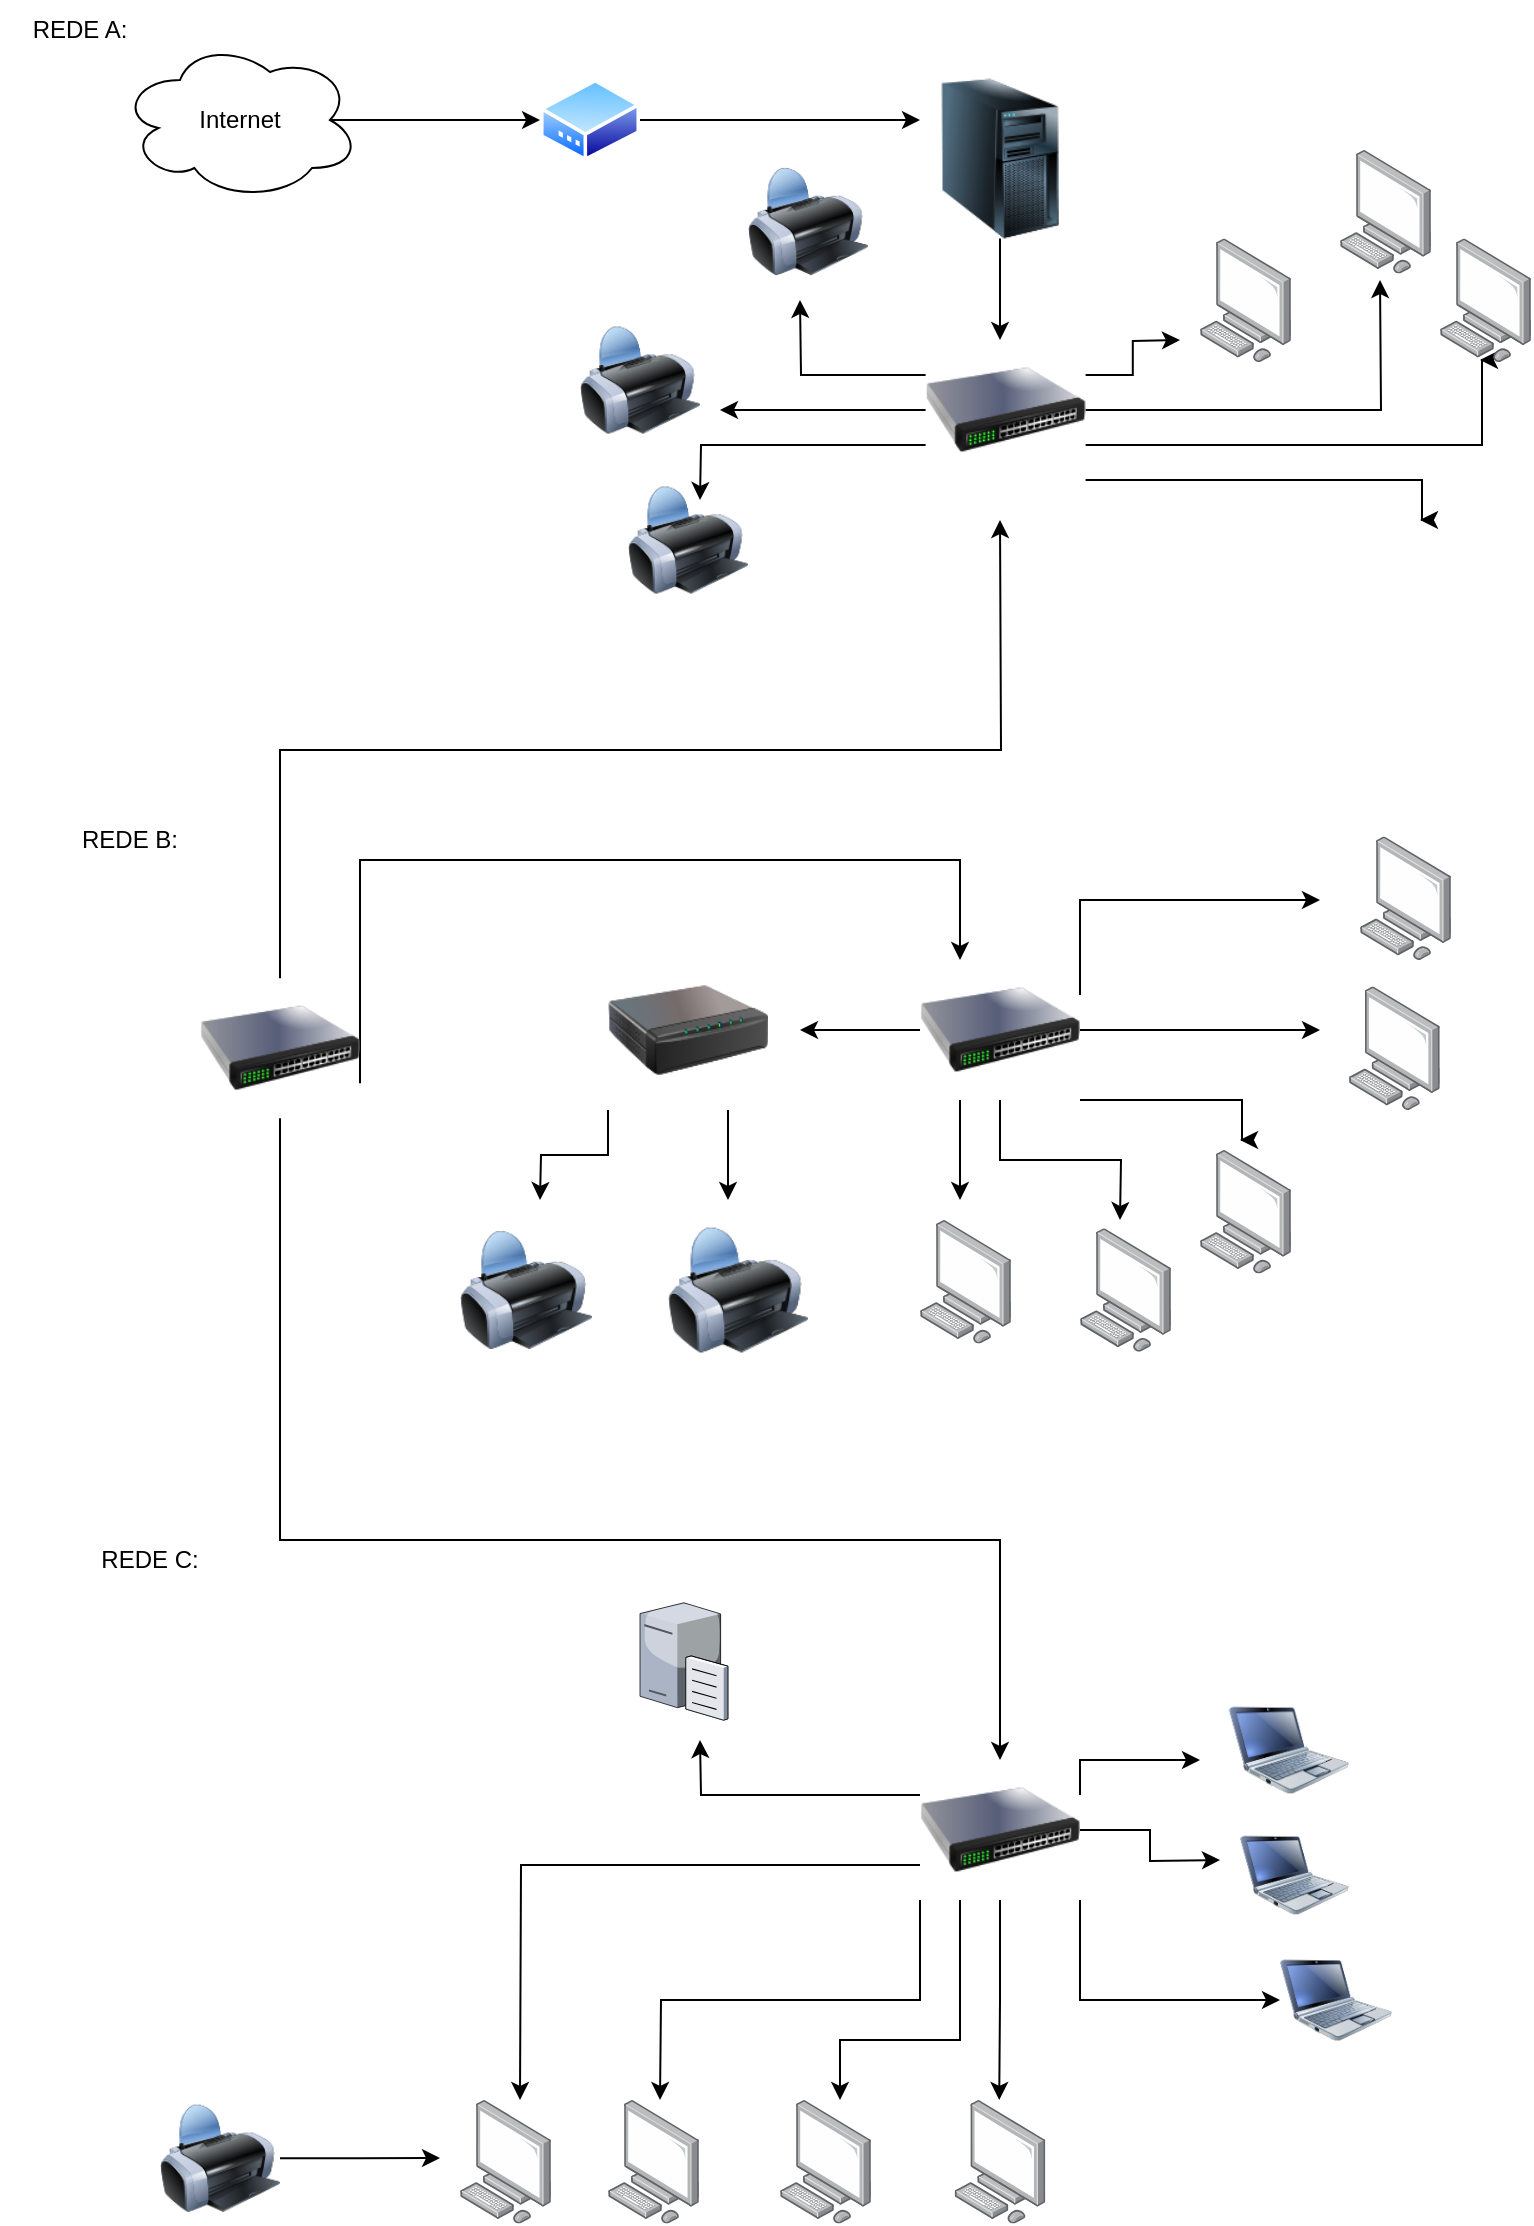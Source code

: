 <mxfile version="23.1.7" type="device">
  <diagram name="Página-1" id="OqTwMyAIV7nJRMTrw_MZ">
    <mxGraphModel dx="2333" dy="1256" grid="1" gridSize="10" guides="1" tooltips="1" connect="1" arrows="1" fold="1" page="1" pageScale="1" pageWidth="827" pageHeight="1169" math="0" shadow="0">
      <root>
        <mxCell id="0" />
        <mxCell id="1" parent="0" />
        <mxCell id="ZISiidTdWmu6fiYtgswc-3" style="edgeStyle=orthogonalEdgeStyle;rounded=0;orthogonalLoop=1;jettySize=auto;html=1;exitX=0.875;exitY=0.5;exitDx=0;exitDy=0;exitPerimeter=0;" edge="1" parent="1" source="ZISiidTdWmu6fiYtgswc-1" target="ZISiidTdWmu6fiYtgswc-4">
          <mxGeometry relative="1" as="geometry">
            <mxPoint x="300" y="70" as="targetPoint" />
          </mxGeometry>
        </mxCell>
        <mxCell id="ZISiidTdWmu6fiYtgswc-1" value="" style="ellipse;shape=cloud;whiteSpace=wrap;html=1;" vertex="1" parent="1">
          <mxGeometry x="70" y="30" width="120" height="80" as="geometry" />
        </mxCell>
        <mxCell id="ZISiidTdWmu6fiYtgswc-2" value="Internet" style="text;html=1;align=center;verticalAlign=middle;whiteSpace=wrap;rounded=0;" vertex="1" parent="1">
          <mxGeometry x="100" y="55" width="60" height="30" as="geometry" />
        </mxCell>
        <mxCell id="ZISiidTdWmu6fiYtgswc-5" style="edgeStyle=orthogonalEdgeStyle;rounded=0;orthogonalLoop=1;jettySize=auto;html=1;exitX=1;exitY=0.5;exitDx=0;exitDy=0;" edge="1" parent="1" source="ZISiidTdWmu6fiYtgswc-4">
          <mxGeometry relative="1" as="geometry">
            <mxPoint x="470" y="70" as="targetPoint" />
          </mxGeometry>
        </mxCell>
        <mxCell id="ZISiidTdWmu6fiYtgswc-4" value="" style="image;aspect=fixed;perimeter=ellipsePerimeter;html=1;align=center;shadow=0;dashed=0;spacingTop=3;image=img/lib/active_directory/modem.svg;" vertex="1" parent="1">
          <mxGeometry x="280" y="49.25" width="50" height="41.5" as="geometry" />
        </mxCell>
        <mxCell id="ZISiidTdWmu6fiYtgswc-15" style="edgeStyle=orthogonalEdgeStyle;rounded=0;orthogonalLoop=1;jettySize=auto;html=1;exitX=0.5;exitY=1;exitDx=0;exitDy=0;" edge="1" parent="1" source="ZISiidTdWmu6fiYtgswc-7">
          <mxGeometry relative="1" as="geometry">
            <mxPoint x="510" y="180" as="targetPoint" />
          </mxGeometry>
        </mxCell>
        <mxCell id="ZISiidTdWmu6fiYtgswc-7" value="" style="image;html=1;image=img/lib/clip_art/computers/Server_Tower_128x128.png" vertex="1" parent="1">
          <mxGeometry x="470" y="49.25" width="80" height="80" as="geometry" />
        </mxCell>
        <mxCell id="ZISiidTdWmu6fiYtgswc-17" style="edgeStyle=orthogonalEdgeStyle;rounded=0;orthogonalLoop=1;jettySize=auto;html=1;exitX=0;exitY=0.25;exitDx=0;exitDy=0;" edge="1" parent="1" source="ZISiidTdWmu6fiYtgswc-9">
          <mxGeometry relative="1" as="geometry">
            <mxPoint x="410" y="160" as="targetPoint" />
          </mxGeometry>
        </mxCell>
        <mxCell id="ZISiidTdWmu6fiYtgswc-18" style="edgeStyle=orthogonalEdgeStyle;rounded=0;orthogonalLoop=1;jettySize=auto;html=1;exitX=0;exitY=0.5;exitDx=0;exitDy=0;" edge="1" parent="1" source="ZISiidTdWmu6fiYtgswc-9">
          <mxGeometry relative="1" as="geometry">
            <mxPoint x="370" y="215" as="targetPoint" />
          </mxGeometry>
        </mxCell>
        <mxCell id="ZISiidTdWmu6fiYtgswc-19" style="edgeStyle=orthogonalEdgeStyle;rounded=0;orthogonalLoop=1;jettySize=auto;html=1;exitX=0;exitY=0.75;exitDx=0;exitDy=0;" edge="1" parent="1" source="ZISiidTdWmu6fiYtgswc-9">
          <mxGeometry relative="1" as="geometry">
            <mxPoint x="360" y="260" as="targetPoint" />
          </mxGeometry>
        </mxCell>
        <mxCell id="ZISiidTdWmu6fiYtgswc-24" style="edgeStyle=orthogonalEdgeStyle;rounded=0;orthogonalLoop=1;jettySize=auto;html=1;exitX=1;exitY=0.25;exitDx=0;exitDy=0;" edge="1" parent="1" source="ZISiidTdWmu6fiYtgswc-9">
          <mxGeometry relative="1" as="geometry">
            <mxPoint x="600" y="180" as="targetPoint" />
          </mxGeometry>
        </mxCell>
        <mxCell id="ZISiidTdWmu6fiYtgswc-26" style="edgeStyle=orthogonalEdgeStyle;rounded=0;orthogonalLoop=1;jettySize=auto;html=1;exitX=1;exitY=0.5;exitDx=0;exitDy=0;" edge="1" parent="1" source="ZISiidTdWmu6fiYtgswc-9">
          <mxGeometry relative="1" as="geometry">
            <mxPoint x="700" y="150" as="targetPoint" />
          </mxGeometry>
        </mxCell>
        <mxCell id="ZISiidTdWmu6fiYtgswc-28" style="edgeStyle=orthogonalEdgeStyle;rounded=0;orthogonalLoop=1;jettySize=auto;html=1;exitX=1;exitY=0.75;exitDx=0;exitDy=0;" edge="1" parent="1" source="ZISiidTdWmu6fiYtgswc-9">
          <mxGeometry relative="1" as="geometry">
            <mxPoint x="750" y="190" as="targetPoint" />
            <Array as="points">
              <mxPoint x="751" y="233" />
            </Array>
          </mxGeometry>
        </mxCell>
        <mxCell id="ZISiidTdWmu6fiYtgswc-30" style="edgeStyle=orthogonalEdgeStyle;rounded=0;orthogonalLoop=1;jettySize=auto;html=1;exitX=1;exitY=1;exitDx=0;exitDy=0;" edge="1" parent="1" source="ZISiidTdWmu6fiYtgswc-9">
          <mxGeometry relative="1" as="geometry">
            <mxPoint x="720" y="270" as="targetPoint" />
            <Array as="points">
              <mxPoint x="721" y="250" />
            </Array>
          </mxGeometry>
        </mxCell>
        <mxCell id="ZISiidTdWmu6fiYtgswc-9" value="" style="image;html=1;image=img/lib/clip_art/networking/Switch_128x128.png" vertex="1" parent="1">
          <mxGeometry x="472.8" y="180" width="80" height="70" as="geometry" />
        </mxCell>
        <mxCell id="ZISiidTdWmu6fiYtgswc-20" value="" style="image;html=1;image=img/lib/clip_art/computers/Printer_128x128.png" vertex="1" parent="1">
          <mxGeometry x="384" y="90.75" width="60" height="60" as="geometry" />
        </mxCell>
        <mxCell id="ZISiidTdWmu6fiYtgswc-21" value="" style="image;html=1;image=img/lib/clip_art/computers/Printer_128x128.png" vertex="1" parent="1">
          <mxGeometry x="300" y="170" width="60" height="60" as="geometry" />
        </mxCell>
        <mxCell id="ZISiidTdWmu6fiYtgswc-22" value="" style="image;html=1;image=img/lib/clip_art/computers/Printer_128x128.png" vertex="1" parent="1">
          <mxGeometry x="324" y="250" width="60" height="60" as="geometry" />
        </mxCell>
        <mxCell id="ZISiidTdWmu6fiYtgswc-25" value="" style="image;points=[];aspect=fixed;html=1;align=center;shadow=0;dashed=0;image=img/lib/allied_telesis/computer_and_terminals/Personal_Computer.svg;" vertex="1" parent="1">
          <mxGeometry x="610" y="129.25" width="45.6" height="61.8" as="geometry" />
        </mxCell>
        <mxCell id="ZISiidTdWmu6fiYtgswc-27" value="" style="image;points=[];aspect=fixed;html=1;align=center;shadow=0;dashed=0;image=img/lib/allied_telesis/computer_and_terminals/Personal_Computer.svg;" vertex="1" parent="1">
          <mxGeometry x="680" y="85" width="45.6" height="61.8" as="geometry" />
        </mxCell>
        <mxCell id="ZISiidTdWmu6fiYtgswc-29" value="" style="image;points=[];aspect=fixed;html=1;align=center;shadow=0;dashed=0;image=img/lib/allied_telesis/computer_and_terminals/Personal_Computer.svg;" vertex="1" parent="1">
          <mxGeometry x="730" y="129.25" width="45.6" height="61.8" as="geometry" />
        </mxCell>
        <mxCell id="ZISiidTdWmu6fiYtgswc-31" value="" style="image;points=[];aspect=fixed;html=1;align=center;shadow=0;dashed=0;image=img/lib/allied_telesis/computer_and_terminals/Personal_Computer.svg;" vertex="1" parent="1">
          <mxGeometry x="470" y="620" width="45.6" height="61.8" as="geometry" />
        </mxCell>
        <mxCell id="ZISiidTdWmu6fiYtgswc-52" style="edgeStyle=orthogonalEdgeStyle;rounded=0;orthogonalLoop=1;jettySize=auto;html=1;exitX=0;exitY=1;exitDx=0;exitDy=0;" edge="1" parent="1" source="ZISiidTdWmu6fiYtgswc-33">
          <mxGeometry relative="1" as="geometry">
            <mxPoint x="280" y="610" as="targetPoint" />
          </mxGeometry>
        </mxCell>
        <mxCell id="ZISiidTdWmu6fiYtgswc-53" style="edgeStyle=orthogonalEdgeStyle;rounded=0;orthogonalLoop=1;jettySize=auto;html=1;exitX=0.75;exitY=1;exitDx=0;exitDy=0;" edge="1" parent="1" source="ZISiidTdWmu6fiYtgswc-33">
          <mxGeometry relative="1" as="geometry">
            <mxPoint x="374" y="610" as="targetPoint" />
          </mxGeometry>
        </mxCell>
        <mxCell id="ZISiidTdWmu6fiYtgswc-33" value="" style="image;html=1;image=img/lib/clip_art/networking/Print_Server_128x128.png" vertex="1" parent="1">
          <mxGeometry x="314" y="485" width="80" height="80" as="geometry" />
        </mxCell>
        <mxCell id="ZISiidTdWmu6fiYtgswc-34" value="REDE A:" style="text;html=1;align=center;verticalAlign=middle;whiteSpace=wrap;rounded=0;" vertex="1" parent="1">
          <mxGeometry x="20" y="10" width="60" height="30" as="geometry" />
        </mxCell>
        <mxCell id="ZISiidTdWmu6fiYtgswc-35" value="REDE B:" style="text;html=1;align=center;verticalAlign=middle;whiteSpace=wrap;rounded=0;" vertex="1" parent="1">
          <mxGeometry x="10" y="410" width="130" height="40" as="geometry" />
        </mxCell>
        <mxCell id="ZISiidTdWmu6fiYtgswc-43" style="edgeStyle=orthogonalEdgeStyle;rounded=0;orthogonalLoop=1;jettySize=auto;html=1;exitX=0;exitY=0.5;exitDx=0;exitDy=0;" edge="1" parent="1" source="ZISiidTdWmu6fiYtgswc-42">
          <mxGeometry relative="1" as="geometry">
            <mxPoint x="410" y="525" as="targetPoint" />
          </mxGeometry>
        </mxCell>
        <mxCell id="ZISiidTdWmu6fiYtgswc-48" style="edgeStyle=orthogonalEdgeStyle;rounded=0;orthogonalLoop=1;jettySize=auto;html=1;exitX=0.25;exitY=1;exitDx=0;exitDy=0;" edge="1" parent="1" source="ZISiidTdWmu6fiYtgswc-42">
          <mxGeometry relative="1" as="geometry">
            <mxPoint x="490" y="610" as="targetPoint" />
          </mxGeometry>
        </mxCell>
        <mxCell id="ZISiidTdWmu6fiYtgswc-55" style="edgeStyle=orthogonalEdgeStyle;rounded=0;orthogonalLoop=1;jettySize=auto;html=1;exitX=0.5;exitY=1;exitDx=0;exitDy=0;" edge="1" parent="1" source="ZISiidTdWmu6fiYtgswc-42">
          <mxGeometry relative="1" as="geometry">
            <mxPoint x="570" y="620" as="targetPoint" />
          </mxGeometry>
        </mxCell>
        <mxCell id="ZISiidTdWmu6fiYtgswc-57" style="edgeStyle=orthogonalEdgeStyle;rounded=0;orthogonalLoop=1;jettySize=auto;html=1;exitX=1;exitY=1;exitDx=0;exitDy=0;" edge="1" parent="1" source="ZISiidTdWmu6fiYtgswc-42">
          <mxGeometry relative="1" as="geometry">
            <mxPoint x="630" y="580" as="targetPoint" />
            <Array as="points">
              <mxPoint x="631" y="560" />
            </Array>
          </mxGeometry>
        </mxCell>
        <mxCell id="ZISiidTdWmu6fiYtgswc-59" style="edgeStyle=orthogonalEdgeStyle;rounded=0;orthogonalLoop=1;jettySize=auto;html=1;exitX=1;exitY=0.5;exitDx=0;exitDy=0;" edge="1" parent="1" source="ZISiidTdWmu6fiYtgswc-42">
          <mxGeometry relative="1" as="geometry">
            <mxPoint x="670" y="525" as="targetPoint" />
          </mxGeometry>
        </mxCell>
        <mxCell id="ZISiidTdWmu6fiYtgswc-61" style="edgeStyle=orthogonalEdgeStyle;rounded=0;orthogonalLoop=1;jettySize=auto;html=1;exitX=1;exitY=0.25;exitDx=0;exitDy=0;" edge="1" parent="1" source="ZISiidTdWmu6fiYtgswc-42">
          <mxGeometry relative="1" as="geometry">
            <mxPoint x="670" y="460" as="targetPoint" />
            <Array as="points">
              <mxPoint x="550" y="460" />
              <mxPoint x="650" y="460" />
            </Array>
          </mxGeometry>
        </mxCell>
        <mxCell id="ZISiidTdWmu6fiYtgswc-42" value="" style="image;html=1;image=img/lib/clip_art/networking/Switch_128x128.png" vertex="1" parent="1">
          <mxGeometry x="470" y="490" width="80" height="70" as="geometry" />
        </mxCell>
        <mxCell id="ZISiidTdWmu6fiYtgswc-44" value="" style="image;html=1;image=img/lib/clip_art/computers/Printer_128x128.png" vertex="1" parent="1">
          <mxGeometry x="240" y="620" width="66" height="70" as="geometry" />
        </mxCell>
        <mxCell id="ZISiidTdWmu6fiYtgswc-45" value="" style="image;html=1;image=img/lib/clip_art/computers/Printer_128x128.png" vertex="1" parent="1">
          <mxGeometry x="344" y="620" width="70" height="70" as="geometry" />
        </mxCell>
        <mxCell id="ZISiidTdWmu6fiYtgswc-56" value="" style="image;points=[];aspect=fixed;html=1;align=center;shadow=0;dashed=0;image=img/lib/allied_telesis/computer_and_terminals/Personal_Computer.svg;" vertex="1" parent="1">
          <mxGeometry x="550" y="624.1" width="45.6" height="61.8" as="geometry" />
        </mxCell>
        <mxCell id="ZISiidTdWmu6fiYtgswc-58" value="" style="image;points=[];aspect=fixed;html=1;align=center;shadow=0;dashed=0;image=img/lib/allied_telesis/computer_and_terminals/Personal_Computer.svg;" vertex="1" parent="1">
          <mxGeometry x="610" y="585" width="45.6" height="61.8" as="geometry" />
        </mxCell>
        <mxCell id="ZISiidTdWmu6fiYtgswc-60" value="" style="image;points=[];aspect=fixed;html=1;align=center;shadow=0;dashed=0;image=img/lib/allied_telesis/computer_and_terminals/Personal_Computer.svg;" vertex="1" parent="1">
          <mxGeometry x="684.4" y="503.2" width="45.6" height="61.8" as="geometry" />
        </mxCell>
        <mxCell id="ZISiidTdWmu6fiYtgswc-62" value="" style="image;points=[];aspect=fixed;html=1;align=center;shadow=0;dashed=0;image=img/lib/allied_telesis/computer_and_terminals/Personal_Computer.svg;" vertex="1" parent="1">
          <mxGeometry x="690" y="428.2" width="45.6" height="61.8" as="geometry" />
        </mxCell>
        <mxCell id="ZISiidTdWmu6fiYtgswc-63" value="REDE C:" style="text;html=1;align=center;verticalAlign=middle;whiteSpace=wrap;rounded=0;" vertex="1" parent="1">
          <mxGeometry x="20" y="770" width="130" height="40" as="geometry" />
        </mxCell>
        <mxCell id="ZISiidTdWmu6fiYtgswc-64" value="" style="image;points=[];aspect=fixed;html=1;align=center;shadow=0;dashed=0;image=img/lib/allied_telesis/computer_and_terminals/Personal_Computer.svg;" vertex="1" parent="1">
          <mxGeometry x="240.0" y="1060" width="45.6" height="61.8" as="geometry" />
        </mxCell>
        <mxCell id="ZISiidTdWmu6fiYtgswc-65" value="" style="image;points=[];aspect=fixed;html=1;align=center;shadow=0;dashed=0;image=img/lib/allied_telesis/computer_and_terminals/Personal_Computer.svg;" vertex="1" parent="1">
          <mxGeometry x="487.2" y="1060" width="45.6" height="61.8" as="geometry" />
        </mxCell>
        <mxCell id="ZISiidTdWmu6fiYtgswc-66" value="" style="image;points=[];aspect=fixed;html=1;align=center;shadow=0;dashed=0;image=img/lib/allied_telesis/computer_and_terminals/Personal_Computer.svg;" vertex="1" parent="1">
          <mxGeometry x="314" y="1060" width="45.6" height="61.8" as="geometry" />
        </mxCell>
        <mxCell id="ZISiidTdWmu6fiYtgswc-67" value="" style="image;points=[];aspect=fixed;html=1;align=center;shadow=0;dashed=0;image=img/lib/allied_telesis/computer_and_terminals/Personal_Computer.svg;" vertex="1" parent="1">
          <mxGeometry x="400" y="1060" width="45.6" height="61.8" as="geometry" />
        </mxCell>
        <mxCell id="ZISiidTdWmu6fiYtgswc-68" value="" style="image;html=1;image=img/lib/clip_art/computers/Netbook_128x128.png" vertex="1" parent="1">
          <mxGeometry x="630" y="915" width="54.4" height="65" as="geometry" />
        </mxCell>
        <mxCell id="ZISiidTdWmu6fiYtgswc-69" value="" style="image;html=1;image=img/lib/clip_art/computers/Netbook_128x128.png" vertex="1" parent="1">
          <mxGeometry x="650" y="980" width="56" height="60" as="geometry" />
        </mxCell>
        <mxCell id="ZISiidTdWmu6fiYtgswc-70" value="" style="image;html=1;image=img/lib/clip_art/computers/Netbook_128x128.png" vertex="1" parent="1">
          <mxGeometry x="624.4" y="855" width="60" height="60" as="geometry" />
        </mxCell>
        <mxCell id="ZISiidTdWmu6fiYtgswc-82" style="edgeStyle=orthogonalEdgeStyle;rounded=0;orthogonalLoop=1;jettySize=auto;html=1;exitX=1;exitY=0.5;exitDx=0;exitDy=0;" edge="1" parent="1" source="ZISiidTdWmu6fiYtgswc-71">
          <mxGeometry relative="1" as="geometry">
            <mxPoint x="230" y="1089.0" as="targetPoint" />
          </mxGeometry>
        </mxCell>
        <mxCell id="ZISiidTdWmu6fiYtgswc-71" value="" style="image;html=1;image=img/lib/clip_art/computers/Printer_128x128.png" vertex="1" parent="1">
          <mxGeometry x="90" y="1060" width="60" height="58.2" as="geometry" />
        </mxCell>
        <mxCell id="ZISiidTdWmu6fiYtgswc-74" style="edgeStyle=orthogonalEdgeStyle;rounded=0;orthogonalLoop=1;jettySize=auto;html=1;exitX=1;exitY=0.25;exitDx=0;exitDy=0;" edge="1" parent="1" source="ZISiidTdWmu6fiYtgswc-72">
          <mxGeometry relative="1" as="geometry">
            <mxPoint x="610" y="890" as="targetPoint" />
            <Array as="points">
              <mxPoint x="550" y="890" />
              <mxPoint x="601" y="890" />
            </Array>
          </mxGeometry>
        </mxCell>
        <mxCell id="ZISiidTdWmu6fiYtgswc-75" style="edgeStyle=orthogonalEdgeStyle;rounded=0;orthogonalLoop=1;jettySize=auto;html=1;exitX=1;exitY=0.5;exitDx=0;exitDy=0;" edge="1" parent="1" source="ZISiidTdWmu6fiYtgswc-72">
          <mxGeometry relative="1" as="geometry">
            <mxPoint x="620" y="940" as="targetPoint" />
          </mxGeometry>
        </mxCell>
        <mxCell id="ZISiidTdWmu6fiYtgswc-76" style="edgeStyle=orthogonalEdgeStyle;rounded=0;orthogonalLoop=1;jettySize=auto;html=1;exitX=1;exitY=1;exitDx=0;exitDy=0;" edge="1" parent="1" source="ZISiidTdWmu6fiYtgswc-72">
          <mxGeometry relative="1" as="geometry">
            <mxPoint x="650" y="1010" as="targetPoint" />
            <Array as="points">
              <mxPoint x="550" y="1010" />
              <mxPoint x="640" y="1010" />
            </Array>
          </mxGeometry>
        </mxCell>
        <mxCell id="ZISiidTdWmu6fiYtgswc-77" style="edgeStyle=orthogonalEdgeStyle;rounded=0;orthogonalLoop=1;jettySize=auto;html=1;exitX=0.5;exitY=1;exitDx=0;exitDy=0;" edge="1" parent="1" source="ZISiidTdWmu6fiYtgswc-72">
          <mxGeometry relative="1" as="geometry">
            <mxPoint x="509.609" y="1060" as="targetPoint" />
          </mxGeometry>
        </mxCell>
        <mxCell id="ZISiidTdWmu6fiYtgswc-78" style="edgeStyle=orthogonalEdgeStyle;rounded=0;orthogonalLoop=1;jettySize=auto;html=1;exitX=0.25;exitY=1;exitDx=0;exitDy=0;" edge="1" parent="1" source="ZISiidTdWmu6fiYtgswc-72">
          <mxGeometry relative="1" as="geometry">
            <mxPoint x="430" y="1060" as="targetPoint" />
            <Array as="points">
              <mxPoint x="490" y="1030" />
              <mxPoint x="430" y="1030" />
            </Array>
          </mxGeometry>
        </mxCell>
        <mxCell id="ZISiidTdWmu6fiYtgswc-79" style="edgeStyle=orthogonalEdgeStyle;rounded=0;orthogonalLoop=1;jettySize=auto;html=1;exitX=0;exitY=1;exitDx=0;exitDy=0;" edge="1" parent="1" source="ZISiidTdWmu6fiYtgswc-72">
          <mxGeometry relative="1" as="geometry">
            <mxPoint x="340" y="1060" as="targetPoint" />
          </mxGeometry>
        </mxCell>
        <mxCell id="ZISiidTdWmu6fiYtgswc-81" style="edgeStyle=orthogonalEdgeStyle;rounded=0;orthogonalLoop=1;jettySize=auto;html=1;exitX=0;exitY=0.75;exitDx=0;exitDy=0;" edge="1" parent="1" source="ZISiidTdWmu6fiYtgswc-72">
          <mxGeometry relative="1" as="geometry">
            <mxPoint x="270" y="1060" as="targetPoint" />
          </mxGeometry>
        </mxCell>
        <mxCell id="ZISiidTdWmu6fiYtgswc-84" style="edgeStyle=orthogonalEdgeStyle;rounded=0;orthogonalLoop=1;jettySize=auto;html=1;exitX=0;exitY=0.25;exitDx=0;exitDy=0;" edge="1" parent="1" source="ZISiidTdWmu6fiYtgswc-72">
          <mxGeometry relative="1" as="geometry">
            <mxPoint x="360" y="880" as="targetPoint" />
          </mxGeometry>
        </mxCell>
        <mxCell id="ZISiidTdWmu6fiYtgswc-72" value="" style="image;html=1;image=img/lib/clip_art/networking/Switch_128x128.png" vertex="1" parent="1">
          <mxGeometry x="470" y="890" width="80" height="70" as="geometry" />
        </mxCell>
        <mxCell id="ZISiidTdWmu6fiYtgswc-83" value="" style="verticalLabelPosition=bottom;sketch=0;aspect=fixed;html=1;verticalAlign=top;strokeColor=none;align=center;outlineConnect=0;shape=mxgraph.citrix.file_server;" vertex="1" parent="1">
          <mxGeometry x="330" y="810" width="43.92" height="60" as="geometry" />
        </mxCell>
        <mxCell id="ZISiidTdWmu6fiYtgswc-86" style="edgeStyle=orthogonalEdgeStyle;rounded=0;orthogonalLoop=1;jettySize=auto;html=1;exitX=0.5;exitY=0;exitDx=0;exitDy=0;" edge="1" parent="1" source="ZISiidTdWmu6fiYtgswc-85">
          <mxGeometry relative="1" as="geometry">
            <mxPoint x="510.0" y="270" as="targetPoint" />
          </mxGeometry>
        </mxCell>
        <mxCell id="ZISiidTdWmu6fiYtgswc-87" style="edgeStyle=orthogonalEdgeStyle;rounded=0;orthogonalLoop=1;jettySize=auto;html=1;exitX=0.5;exitY=1;exitDx=0;exitDy=0;entryX=0.5;entryY=0;entryDx=0;entryDy=0;" edge="1" parent="1" source="ZISiidTdWmu6fiYtgswc-85" target="ZISiidTdWmu6fiYtgswc-72">
          <mxGeometry relative="1" as="geometry">
            <Array as="points">
              <mxPoint x="150" y="780" />
              <mxPoint x="510" y="780" />
            </Array>
          </mxGeometry>
        </mxCell>
        <mxCell id="ZISiidTdWmu6fiYtgswc-91" style="edgeStyle=orthogonalEdgeStyle;rounded=0;orthogonalLoop=1;jettySize=auto;html=1;exitX=1;exitY=0.75;exitDx=0;exitDy=0;entryX=0.25;entryY=0;entryDx=0;entryDy=0;" edge="1" parent="1" source="ZISiidTdWmu6fiYtgswc-85" target="ZISiidTdWmu6fiYtgswc-42">
          <mxGeometry relative="1" as="geometry">
            <mxPoint x="480.0" y="450" as="targetPoint" />
            <Array as="points">
              <mxPoint x="190" y="440" />
              <mxPoint x="490" y="440" />
            </Array>
          </mxGeometry>
        </mxCell>
        <mxCell id="ZISiidTdWmu6fiYtgswc-85" value="" style="image;html=1;image=img/lib/clip_art/networking/Switch_128x128.png" vertex="1" parent="1">
          <mxGeometry x="110" y="499.1" width="80" height="70" as="geometry" />
        </mxCell>
      </root>
    </mxGraphModel>
  </diagram>
</mxfile>
